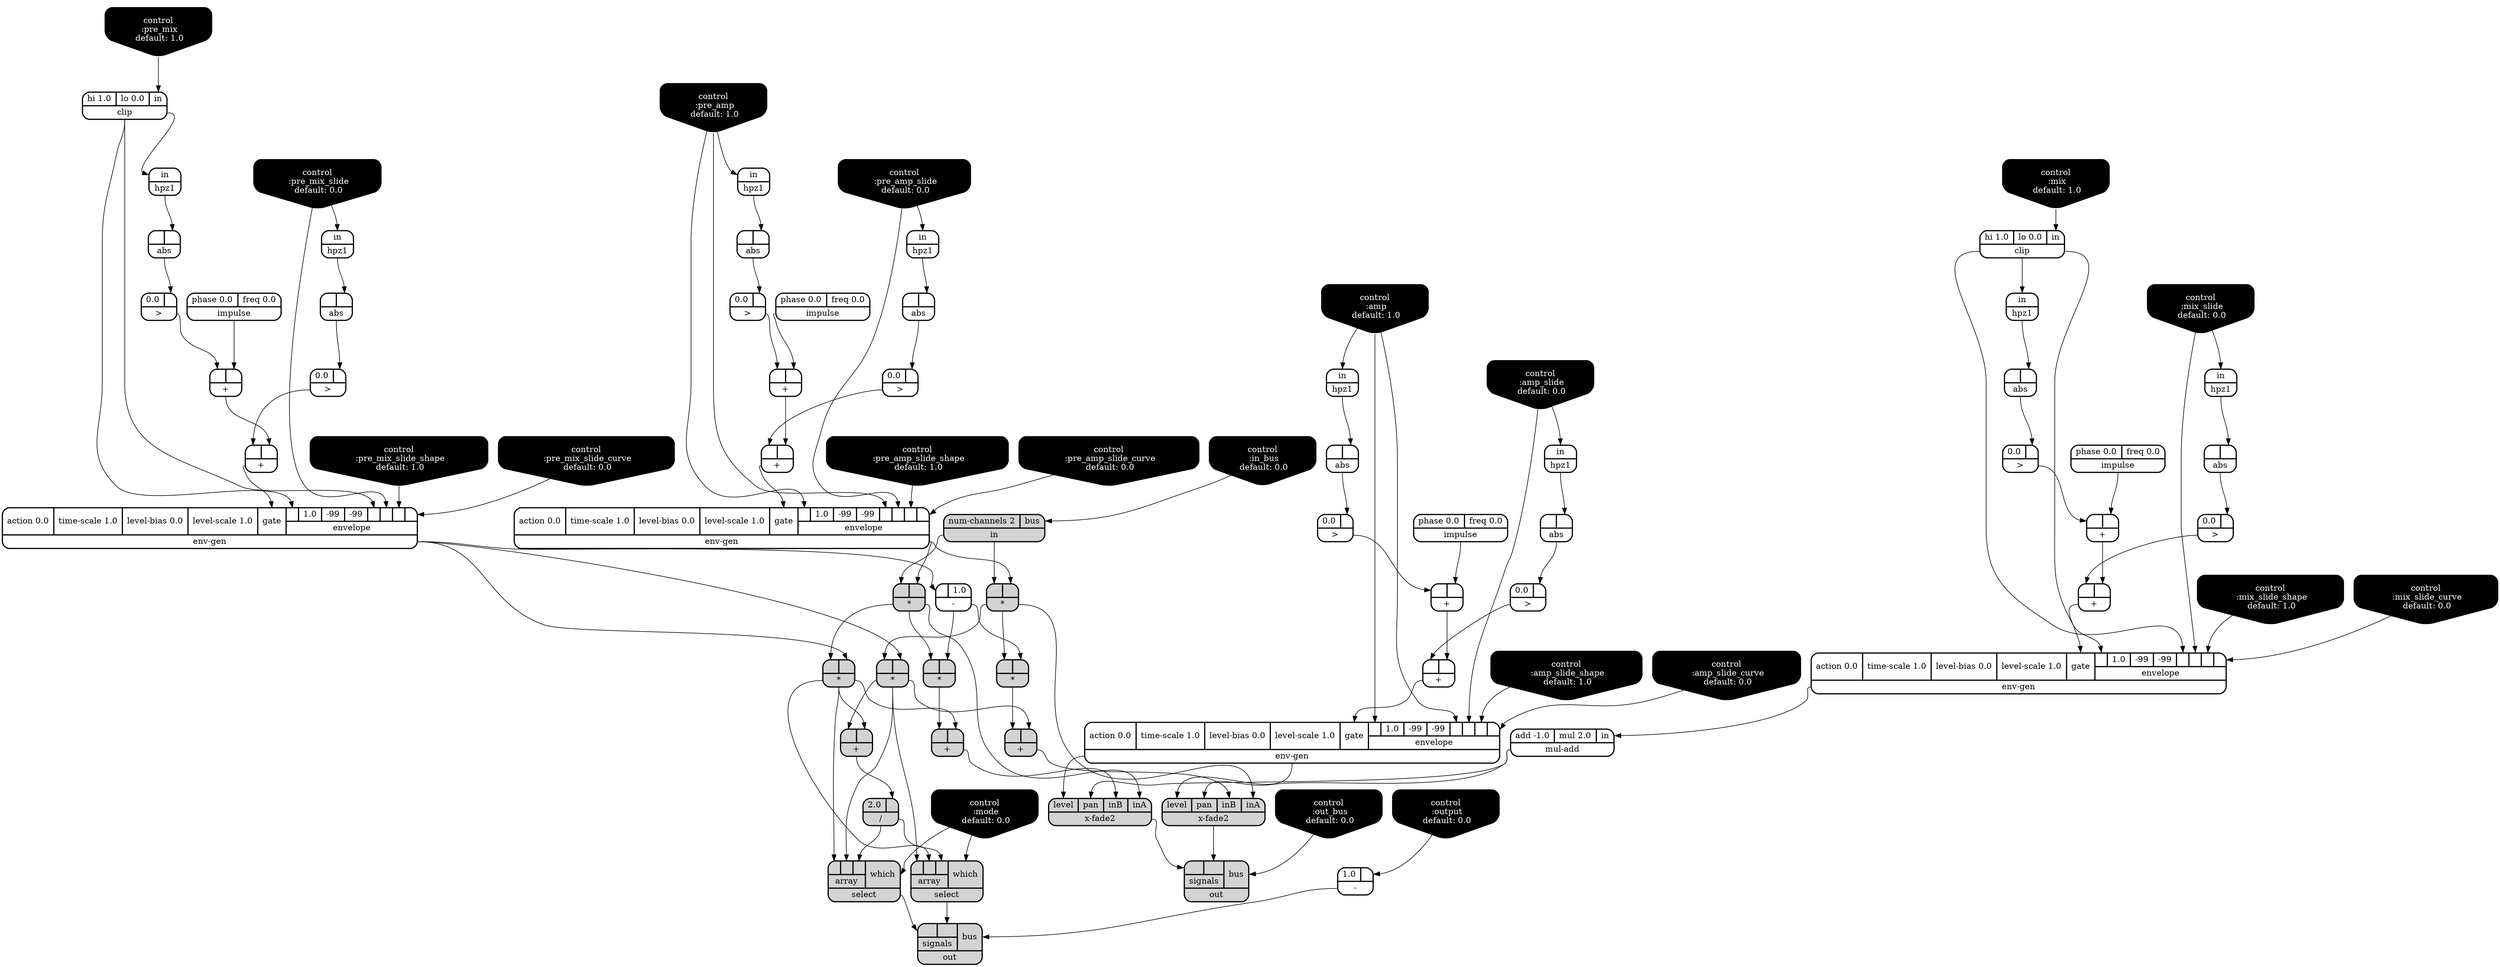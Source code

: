 digraph synthdef {
53 [label = "{{ <b> |<a> } |<__UG_NAME__>* }" style="filled, bold, rounded"  shape=record rankdir=LR];
54 [label = "{{ <b> |<a> } |<__UG_NAME__>* }" style="filled, bold, rounded"  shape=record rankdir=LR];
56 [label = "{{ <b> |<a> } |<__UG_NAME__>* }" style="filled, bold, rounded"  shape=record rankdir=LR];
67 [label = "{{ <b> |<a> } |<__UG_NAME__>* }" style="filled, bold, rounded"  shape=record rankdir=LR];
68 [label = "{{ <b> |<a> } |<__UG_NAME__>* }" style="filled, bold, rounded"  shape=record rankdir=LR];
72 [label = "{{ <b> |<a> } |<__UG_NAME__>* }" style="filled, bold, rounded"  shape=record rankdir=LR];
24 [label = "{{ <b> |<a> } |<__UG_NAME__>+ }" style="bold, rounded" shape=record rankdir=LR];
28 [label = "{{ <b> |<a> } |<__UG_NAME__>+ }" style="bold, rounded" shape=record rankdir=LR];
39 [label = "{{ <b> |<a> } |<__UG_NAME__>+ }" style="bold, rounded" shape=record rankdir=LR];
40 [label = "{{ <b> |<a> } |<__UG_NAME__>+ }" style="bold, rounded" shape=record rankdir=LR];
46 [label = "{{ <b> |<a> } |<__UG_NAME__>+ }" style="bold, rounded" shape=record rankdir=LR];
50 [label = "{{ <b> |<a> } |<__UG_NAME__>+ }" style="bold, rounded" shape=record rankdir=LR];
57 [label = "{{ <b> |<a> } |<__UG_NAME__>+ }" style="filled, bold, rounded"  shape=record rankdir=LR];
62 [label = "{{ <b> |<a> } |<__UG_NAME__>+ }" style="bold, rounded" shape=record rankdir=LR];
66 [label = "{{ <b> |<a> } |<__UG_NAME__>+ }" style="bold, rounded" shape=record rankdir=LR];
73 [label = "{{ <b> |<a> } |<__UG_NAME__>+ }" style="filled, bold, rounded"  shape=record rankdir=LR];
77 [label = "{{ <b> |<a> } |<__UG_NAME__>+ }" style="filled, bold, rounded"  shape=record rankdir=LR];
55 [label = "{{ <b> |<a> 1.0} |<__UG_NAME__>- }" style="bold, rounded" shape=record rankdir=LR];
76 [label = "{{ <b> 1.0|<a> } |<__UG_NAME__>- }" style="bold, rounded" shape=record rankdir=LR];
78 [label = "{{ <b> 2.0|<a> } |<__UG_NAME__>/ }" style="filled, bold, rounded"  shape=record rankdir=LR];
23 [label = "{{ <b> 0.0|<a> } |<__UG_NAME__>\> }" style="bold, rounded" shape=record rankdir=LR];
27 [label = "{{ <b> 0.0|<a> } |<__UG_NAME__>\> }" style="bold, rounded" shape=record rankdir=LR];
32 [label = "{{ <b> 0.0|<a> } |<__UG_NAME__>\> }" style="bold, rounded" shape=record rankdir=LR];
38 [label = "{{ <b> 0.0|<a> } |<__UG_NAME__>\> }" style="bold, rounded" shape=record rankdir=LR];
45 [label = "{{ <b> 0.0|<a> } |<__UG_NAME__>\> }" style="bold, rounded" shape=record rankdir=LR];
49 [label = "{{ <b> 0.0|<a> } |<__UG_NAME__>\> }" style="bold, rounded" shape=record rankdir=LR];
60 [label = "{{ <b> 0.0|<a> } |<__UG_NAME__>\> }" style="bold, rounded" shape=record rankdir=LR];
65 [label = "{{ <b> 0.0|<a> } |<__UG_NAME__>\> }" style="bold, rounded" shape=record rankdir=LR];
22 [label = "{{ <b> |<a> } |<__UG_NAME__>abs }" style="bold, rounded" shape=record rankdir=LR];
26 [label = "{{ <b> |<a> } |<__UG_NAME__>abs }" style="bold, rounded" shape=record rankdir=LR];
31 [label = "{{ <b> |<a> } |<__UG_NAME__>abs }" style="bold, rounded" shape=record rankdir=LR];
37 [label = "{{ <b> |<a> } |<__UG_NAME__>abs }" style="bold, rounded" shape=record rankdir=LR];
44 [label = "{{ <b> |<a> } |<__UG_NAME__>abs }" style="bold, rounded" shape=record rankdir=LR];
48 [label = "{{ <b> |<a> } |<__UG_NAME__>abs }" style="bold, rounded" shape=record rankdir=LR];
59 [label = "{{ <b> |<a> } |<__UG_NAME__>abs }" style="bold, rounded" shape=record rankdir=LR];
64 [label = "{{ <b> |<a> } |<__UG_NAME__>abs }" style="bold, rounded" shape=record rankdir=LR];
33 [label = "{{ <hi> hi 1.0|<lo> lo 0.0|<in> in} |<__UG_NAME__>clip }" style="bold, rounded" shape=record rankdir=LR];
34 [label = "{{ <hi> hi 1.0|<lo> lo 0.0|<in> in} |<__UG_NAME__>clip }" style="bold, rounded" shape=record rankdir=LR];
0 [label = "control
 :output
 default: 0.0" shape=invhouse style="rounded, filled, bold" fillcolor=black fontcolor=white ]; 
1 [label = "control
 :mode
 default: 0.0" shape=invhouse style="rounded, filled, bold" fillcolor=black fontcolor=white ]; 
2 [label = "control
 :pre_amp
 default: 1.0" shape=invhouse style="rounded, filled, bold" fillcolor=black fontcolor=white ]; 
3 [label = "control
 :pre_amp_slide
 default: 0.0" shape=invhouse style="rounded, filled, bold" fillcolor=black fontcolor=white ]; 
4 [label = "control
 :pre_amp_slide_shape
 default: 1.0" shape=invhouse style="rounded, filled, bold" fillcolor=black fontcolor=white ]; 
5 [label = "control
 :pre_amp_slide_curve
 default: 0.0" shape=invhouse style="rounded, filled, bold" fillcolor=black fontcolor=white ]; 
6 [label = "control
 :amp
 default: 1.0" shape=invhouse style="rounded, filled, bold" fillcolor=black fontcolor=white ]; 
7 [label = "control
 :amp_slide
 default: 0.0" shape=invhouse style="rounded, filled, bold" fillcolor=black fontcolor=white ]; 
8 [label = "control
 :amp_slide_shape
 default: 1.0" shape=invhouse style="rounded, filled, bold" fillcolor=black fontcolor=white ]; 
9 [label = "control
 :amp_slide_curve
 default: 0.0" shape=invhouse style="rounded, filled, bold" fillcolor=black fontcolor=white ]; 
10 [label = "control
 :mix
 default: 1.0" shape=invhouse style="rounded, filled, bold" fillcolor=black fontcolor=white ]; 
11 [label = "control
 :mix_slide
 default: 0.0" shape=invhouse style="rounded, filled, bold" fillcolor=black fontcolor=white ]; 
12 [label = "control
 :mix_slide_shape
 default: 1.0" shape=invhouse style="rounded, filled, bold" fillcolor=black fontcolor=white ]; 
13 [label = "control
 :mix_slide_curve
 default: 0.0" shape=invhouse style="rounded, filled, bold" fillcolor=black fontcolor=white ]; 
14 [label = "control
 :pre_mix
 default: 1.0" shape=invhouse style="rounded, filled, bold" fillcolor=black fontcolor=white ]; 
15 [label = "control
 :pre_mix_slide
 default: 0.0" shape=invhouse style="rounded, filled, bold" fillcolor=black fontcolor=white ]; 
16 [label = "control
 :pre_mix_slide_shape
 default: 1.0" shape=invhouse style="rounded, filled, bold" fillcolor=black fontcolor=white ]; 
17 [label = "control
 :pre_mix_slide_curve
 default: 0.0" shape=invhouse style="rounded, filled, bold" fillcolor=black fontcolor=white ]; 
18 [label = "control
 :in_bus
 default: 0.0" shape=invhouse style="rounded, filled, bold" fillcolor=black fontcolor=white ]; 
19 [label = "control
 :out_bus
 default: 0.0" shape=invhouse style="rounded, filled, bold" fillcolor=black fontcolor=white ]; 
29 [label = "{{ <action> action 0.0|<time____scale> time-scale 1.0|<level____bias> level-bias 0.0|<level____scale> level-scale 1.0|<gate> gate|{{<envelope___control___0>|1.0|-99|-99|<envelope___control___4>|<envelope___control___5>|<envelope___control___6>|<envelope___control___7>}|envelope}} |<__UG_NAME__>env-gen }" style="bold, rounded" shape=record rankdir=LR];
41 [label = "{{ <action> action 0.0|<time____scale> time-scale 1.0|<level____bias> level-bias 0.0|<level____scale> level-scale 1.0|<gate> gate|{{<envelope___clip___0>|1.0|-99|-99|<envelope___clip___4>|<envelope___control___5>|<envelope___control___6>|<envelope___control___7>}|envelope}} |<__UG_NAME__>env-gen }" style="bold, rounded" shape=record rankdir=LR];
51 [label = "{{ <action> action 0.0|<time____scale> time-scale 1.0|<level____bias> level-bias 0.0|<level____scale> level-scale 1.0|<gate> gate|{{<envelope___control___0>|1.0|-99|-99|<envelope___control___4>|<envelope___control___5>|<envelope___control___6>|<envelope___control___7>}|envelope}} |<__UG_NAME__>env-gen }" style="bold, rounded" shape=record rankdir=LR];
69 [label = "{{ <action> action 0.0|<time____scale> time-scale 1.0|<level____bias> level-bias 0.0|<level____scale> level-scale 1.0|<gate> gate|{{<envelope___clip___0>|1.0|-99|-99|<envelope___clip___4>|<envelope___control___5>|<envelope___control___6>|<envelope___control___7>}|envelope}} |<__UG_NAME__>env-gen }" style="bold, rounded" shape=record rankdir=LR];
21 [label = "{{ <in> in} |<__UG_NAME__>hpz1 }" style="bold, rounded" shape=record rankdir=LR];
25 [label = "{{ <in> in} |<__UG_NAME__>hpz1 }" style="bold, rounded" shape=record rankdir=LR];
30 [label = "{{ <in> in} |<__UG_NAME__>hpz1 }" style="bold, rounded" shape=record rankdir=LR];
35 [label = "{{ <in> in} |<__UG_NAME__>hpz1 }" style="bold, rounded" shape=record rankdir=LR];
43 [label = "{{ <in> in} |<__UG_NAME__>hpz1 }" style="bold, rounded" shape=record rankdir=LR];
47 [label = "{{ <in> in} |<__UG_NAME__>hpz1 }" style="bold, rounded" shape=record rankdir=LR];
58 [label = "{{ <in> in} |<__UG_NAME__>hpz1 }" style="bold, rounded" shape=record rankdir=LR];
63 [label = "{{ <in> in} |<__UG_NAME__>hpz1 }" style="bold, rounded" shape=record rankdir=LR];
20 [label = "{{ <phase> phase 0.0|<freq> freq 0.0} |<__UG_NAME__>impulse }" style="bold, rounded" shape=record rankdir=LR];
36 [label = "{{ <phase> phase 0.0|<freq> freq 0.0} |<__UG_NAME__>impulse }" style="bold, rounded" shape=record rankdir=LR];
42 [label = "{{ <phase> phase 0.0|<freq> freq 0.0} |<__UG_NAME__>impulse }" style="bold, rounded" shape=record rankdir=LR];
61 [label = "{{ <phase> phase 0.0|<freq> freq 0.0} |<__UG_NAME__>impulse }" style="bold, rounded" shape=record rankdir=LR];
52 [label = "{{ <num____channels> num-channels 2|<bus> bus} |<__UG_NAME__>in }" style="filled, bold, rounded"  shape=record rankdir=LR];
70 [label = "{{ <add> add -1.0|<mul> mul 2.0|<in> in} |<__UG_NAME__>mul-add }" style="bold, rounded" shape=record rankdir=LR];
75 [label = "{{ {{<signals___x____fade2___0>|<signals___x____fade2___1>}|signals}|<bus> bus} |<__UG_NAME__>out }" style="filled, bold, rounded"  shape=record rankdir=LR];
81 [label = "{{ {{<signals___select___0>|<signals___select___1>}|signals}|<bus> bus} |<__UG_NAME__>out }" style="filled, bold, rounded"  shape=record rankdir=LR];
79 [label = "{{ {{<array___binary____op____u____gen___0>|<array___binary____op____u____gen___1>|<array___binary____op____u____gen___2>}|array}|<which> which} |<__UG_NAME__>select }" style="filled, bold, rounded"  shape=record rankdir=LR];
80 [label = "{{ {{<array___binary____op____u____gen___0>|<array___binary____op____u____gen___1>|<array___binary____op____u____gen___2>}|array}|<which> which} |<__UG_NAME__>select }" style="filled, bold, rounded"  shape=record rankdir=LR];
71 [label = "{{ <level> level|<pan> pan|<inb> inB|<ina> inA} |<__UG_NAME__>x-fade2 }" style="filled, bold, rounded"  shape=record rankdir=LR];
74 [label = "{{ <level> level|<pan> pan|<inb> inB|<ina> inA} |<__UG_NAME__>x-fade2 }" style="filled, bold, rounded"  shape=record rankdir=LR];

51:__UG_NAME__ -> 53:a ;
52:__UG_NAME__ -> 53:b ;
41:__UG_NAME__ -> 54:a ;
53:__UG_NAME__ -> 54:b ;
55:__UG_NAME__ -> 56:a ;
53:__UG_NAME__ -> 56:b ;
51:__UG_NAME__ -> 67:a ;
52:__UG_NAME__ -> 67:b ;
41:__UG_NAME__ -> 68:a ;
67:__UG_NAME__ -> 68:b ;
55:__UG_NAME__ -> 72:a ;
67:__UG_NAME__ -> 72:b ;
20:__UG_NAME__ -> 24:a ;
23:__UG_NAME__ -> 24:b ;
24:__UG_NAME__ -> 28:a ;
27:__UG_NAME__ -> 28:b ;
36:__UG_NAME__ -> 39:a ;
38:__UG_NAME__ -> 39:b ;
39:__UG_NAME__ -> 40:a ;
32:__UG_NAME__ -> 40:b ;
42:__UG_NAME__ -> 46:a ;
45:__UG_NAME__ -> 46:b ;
46:__UG_NAME__ -> 50:a ;
49:__UG_NAME__ -> 50:b ;
54:__UG_NAME__ -> 57:a ;
56:__UG_NAME__ -> 57:b ;
61:__UG_NAME__ -> 62:a ;
60:__UG_NAME__ -> 62:b ;
62:__UG_NAME__ -> 66:a ;
65:__UG_NAME__ -> 66:b ;
68:__UG_NAME__ -> 73:a ;
72:__UG_NAME__ -> 73:b ;
54:__UG_NAME__ -> 77:a ;
68:__UG_NAME__ -> 77:b ;
41:__UG_NAME__ -> 55:b ;
0:__UG_NAME__ -> 76:a ;
77:__UG_NAME__ -> 78:a ;
22:__UG_NAME__ -> 23:a ;
26:__UG_NAME__ -> 27:a ;
31:__UG_NAME__ -> 32:a ;
37:__UG_NAME__ -> 38:a ;
44:__UG_NAME__ -> 45:a ;
48:__UG_NAME__ -> 49:a ;
59:__UG_NAME__ -> 60:a ;
64:__UG_NAME__ -> 65:a ;
21:__UG_NAME__ -> 22:a ;
25:__UG_NAME__ -> 26:a ;
30:__UG_NAME__ -> 31:a ;
35:__UG_NAME__ -> 37:a ;
43:__UG_NAME__ -> 44:a ;
47:__UG_NAME__ -> 48:a ;
58:__UG_NAME__ -> 59:a ;
63:__UG_NAME__ -> 64:a ;
10:__UG_NAME__ -> 33:in ;
14:__UG_NAME__ -> 34:in ;
6:__UG_NAME__ -> 29:envelope___control___0 ;
6:__UG_NAME__ -> 29:envelope___control___4 ;
7:__UG_NAME__ -> 29:envelope___control___5 ;
8:__UG_NAME__ -> 29:envelope___control___6 ;
9:__UG_NAME__ -> 29:envelope___control___7 ;
28:__UG_NAME__ -> 29:gate ;
34:__UG_NAME__ -> 41:envelope___clip___0 ;
34:__UG_NAME__ -> 41:envelope___clip___4 ;
15:__UG_NAME__ -> 41:envelope___control___5 ;
16:__UG_NAME__ -> 41:envelope___control___6 ;
17:__UG_NAME__ -> 41:envelope___control___7 ;
40:__UG_NAME__ -> 41:gate ;
2:__UG_NAME__ -> 51:envelope___control___0 ;
2:__UG_NAME__ -> 51:envelope___control___4 ;
3:__UG_NAME__ -> 51:envelope___control___5 ;
4:__UG_NAME__ -> 51:envelope___control___6 ;
5:__UG_NAME__ -> 51:envelope___control___7 ;
50:__UG_NAME__ -> 51:gate ;
33:__UG_NAME__ -> 69:envelope___clip___0 ;
33:__UG_NAME__ -> 69:envelope___clip___4 ;
11:__UG_NAME__ -> 69:envelope___control___5 ;
12:__UG_NAME__ -> 69:envelope___control___6 ;
13:__UG_NAME__ -> 69:envelope___control___7 ;
66:__UG_NAME__ -> 69:gate ;
6:__UG_NAME__ -> 21:in ;
7:__UG_NAME__ -> 25:in ;
15:__UG_NAME__ -> 30:in ;
34:__UG_NAME__ -> 35:in ;
2:__UG_NAME__ -> 43:in ;
3:__UG_NAME__ -> 47:in ;
33:__UG_NAME__ -> 58:in ;
11:__UG_NAME__ -> 63:in ;
18:__UG_NAME__ -> 52:bus ;
69:__UG_NAME__ -> 70:in ;
19:__UG_NAME__ -> 75:bus ;
71:__UG_NAME__ -> 75:signals___x____fade2___0 ;
74:__UG_NAME__ -> 75:signals___x____fade2___1 ;
76:__UG_NAME__ -> 81:bus ;
79:__UG_NAME__ -> 81:signals___select___0 ;
80:__UG_NAME__ -> 81:signals___select___1 ;
1:__UG_NAME__ -> 79:which ;
54:__UG_NAME__ -> 79:array___binary____op____u____gen___0 ;
68:__UG_NAME__ -> 79:array___binary____op____u____gen___1 ;
78:__UG_NAME__ -> 79:array___binary____op____u____gen___2 ;
1:__UG_NAME__ -> 80:which ;
68:__UG_NAME__ -> 80:array___binary____op____u____gen___0 ;
54:__UG_NAME__ -> 80:array___binary____op____u____gen___1 ;
78:__UG_NAME__ -> 80:array___binary____op____u____gen___2 ;
53:__UG_NAME__ -> 71:ina ;
57:__UG_NAME__ -> 71:inb ;
70:__UG_NAME__ -> 71:pan ;
29:__UG_NAME__ -> 71:level ;
67:__UG_NAME__ -> 74:ina ;
73:__UG_NAME__ -> 74:inb ;
70:__UG_NAME__ -> 74:pan ;
29:__UG_NAME__ -> 74:level ;

}